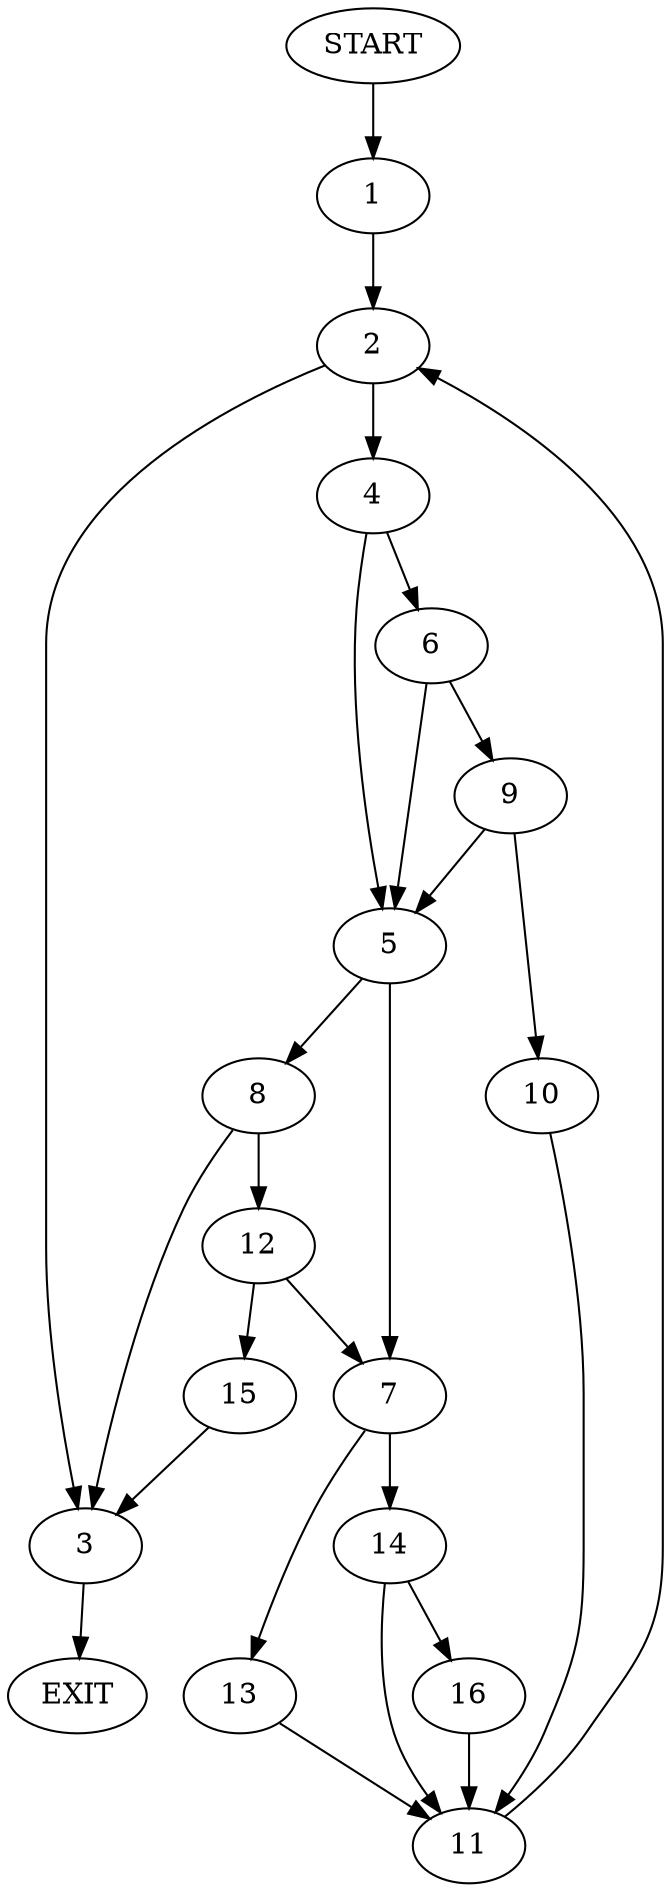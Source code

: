 digraph {
0 [label="START"]
17 [label="EXIT"]
0 -> 1
1 -> 2
2 -> 3
2 -> 4
3 -> 17
4 -> 5
4 -> 6
5 -> 7
5 -> 8
6 -> 5
6 -> 9
9 -> 5
9 -> 10
10 -> 11
11 -> 2
8 -> 3
8 -> 12
7 -> 13
7 -> 14
12 -> 7
12 -> 15
15 -> 3
14 -> 16
14 -> 11
13 -> 11
16 -> 11
}
